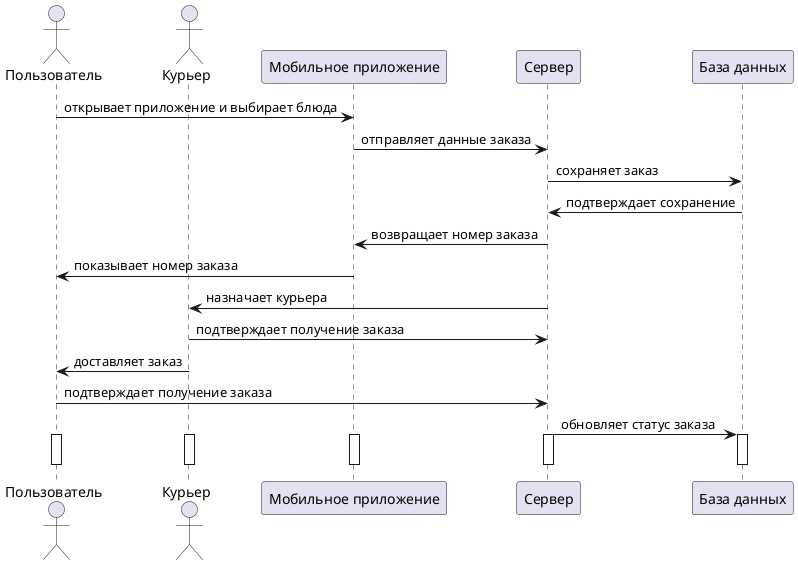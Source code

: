 @startuml

actor "Пользователь" as U
actor "Курьер" as C
participant "Мобильное приложение" as App
participant "Сервер" as S
participant "База данных" as DB

U -> App : открывает приложение и выбирает блюда
App -> S : отправляет данные заказа
S -> DB : сохраняет заказ
DB -> S : подтверждает сохранение
S -> App : возвращает номер заказа
App -> U : показывает номер заказа
S -> C : назначает курьера
C -> S : подтверждает получение заказа
C -> U : доставляет заказ
U -> S : подтверждает получение заказа
S -> DB : обновляет статус заказа

activate U
activate C
activate App
activate S
activate DB
deactivate U
deactivate C
deactivate App
deactivate S
deactivate DB
@enduml
